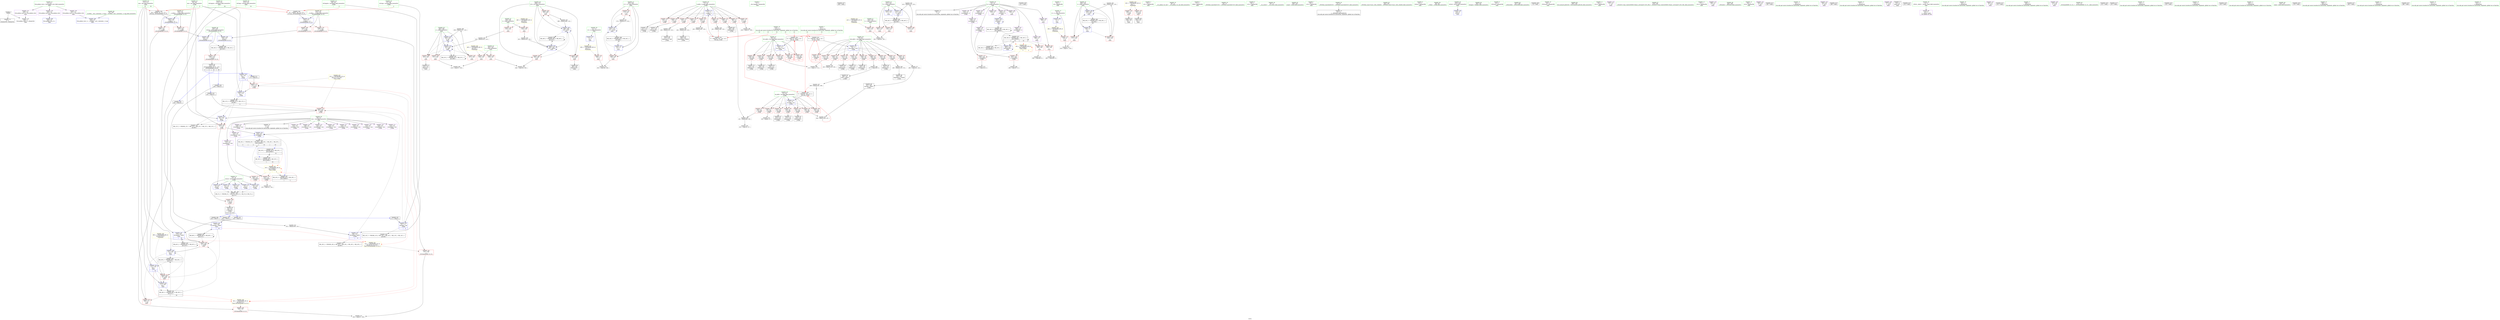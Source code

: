 digraph "SVFG" {
	label="SVFG";

	Node0x5588dc6f3060 [shape=record,color=grey,label="{NodeID: 0\nNullPtr}"];
	Node0x5588dc6f3060 -> Node0x5588dc71a3a0[style=solid];
	Node0x5588dc6f3060 -> Node0x5588dc71c8e0[style=solid];
	Node0x5588dc766bb0 [shape=record,color=black,label="{NodeID: 526\n404 = PHI(225, )\n}"];
	Node0x5588dc766bb0 -> Node0x5588dc71c410[style=solid];
	Node0x5588dc72ce60 [shape=record,color=grey,label="{NodeID: 360\n338 = Binary(337, 118, )\n}"];
	Node0x5588dc72ce60 -> Node0x5588dc725c20[style=solid];
	Node0x5588dc71bb20 [shape=record,color=red,label="{NodeID: 194\n331\<--265\n\<--j\nmain\n}"];
	Node0x5588dc71bb20 -> Node0x5588dc7180c0[style=solid];
	Node0x5588dc718c20 [shape=record,color=purple,label="{NodeID: 111\n125\<--20\narrayidx9\<--was\n_Z1fiiii\n}"];
	Node0x5588dc716e90 [shape=record,color=green,label="{NodeID: 28\n11\<--12\nc2\<--c2_field_insensitive\nGlob }"];
	Node0x5588dc716e90 -> Node0x5588dc71e840[style=solid];
	Node0x5588dc716e90 -> Node0x5588dc71c5e0[style=solid];
	Node0x5588dc71d2d0 [shape=record,color=blue,label="{NodeID: 222\n89\<--201\nref.tmp44\<--add51\n_Z1fiiii\n|{|<s2>6}}"];
	Node0x5588dc71d2d0 -> Node0x5588dc720a60[style=dashed];
	Node0x5588dc71d2d0 -> Node0x5588dc747fd0[style=dashed];
	Node0x5588dc71d2d0:s2 -> Node0x5588dc740010[style=dashed,color=red];
	Node0x5588dc71ed20 [shape=record,color=red,label="{NodeID: 139\n120\<--77\n\<--h.addr\n_Z1fiiii\n}"];
	Node0x5588dc71ed20 -> Node0x5588dc71a870[style=solid];
	Node0x5588dc7196c0 [shape=record,color=green,label="{NodeID: 56\n265\<--266\nj\<--j_field_insensitive\nmain\n}"];
	Node0x5588dc7196c0 -> Node0x5588dc71ba50[style=solid];
	Node0x5588dc7196c0 -> Node0x5588dc71bb20[style=solid];
	Node0x5588dc7196c0 -> Node0x5588dc71bbf0[style=solid];
	Node0x5588dc7196c0 -> Node0x5588dc725a80[style=solid];
	Node0x5588dc7196c0 -> Node0x5588dc725c20[style=solid];
	Node0x5588dc747ad0 [shape=record,color=black,label="{NodeID: 416\nMR_14V_2 = PHI(MR_14V_4, MR_14V_1, MR_14V_1, MR_14V_1, MR_14V_1, )\npts\{88 \}\n}"];
	Node0x5588dc7203e0 [shape=record,color=red,label="{NodeID: 167\n199\<--83\n\<--frst.addr\n_Z1fiiii\n|{<s0>5}}"];
	Node0x5588dc7203e0:s0 -> Node0x5588dc767aa0[style=solid,color=red];
	Node0x5588dc71afc0 [shape=record,color=black,label="{NodeID: 84\n157\<--156\nidxprom27\<--add\n_Z1fiiii\n}"];
	Node0x5588dc6f3aa0 [shape=record,color=green,label="{NodeID: 1\n7\<--1\n__dso_handle\<--dummyObj\nGlob }"];
	Node0x5588dc766cf0 [shape=record,color=black,label="{NodeID: 527\n409 = PHI()\n}"];
	Node0x5588dc72cfe0 [shape=record,color=grey,label="{NodeID: 361\n414 = Binary(413, 118, )\n}"];
	Node0x5588dc72cfe0 -> Node0x5588dc7265e0[style=solid];
	Node0x5588dc71bbf0 [shape=record,color=red,label="{NodeID: 195\n337\<--265\n\<--j\nmain\n}"];
	Node0x5588dc71bbf0 -> Node0x5588dc72ce60[style=solid];
	Node0x5588dc718cf0 [shape=record,color=purple,label="{NodeID: 112\n128\<--20\narrayidx11\<--was\n_Z1fiiii\n}"];
	Node0x5588dc716f60 [shape=record,color=green,label="{NodeID: 29\n13\<--19\nb\<--b_field_insensitive\nGlob }"];
	Node0x5588dc716f60 -> Node0x5588dc71a570[style=solid];
	Node0x5588dc716f60 -> Node0x5588dc718330[style=solid];
	Node0x5588dc716f60 -> Node0x5588dc718400[style=solid];
	Node0x5588dc716f60 -> Node0x5588dc7184d0[style=solid];
	Node0x5588dc716f60 -> Node0x5588dc7185a0[style=solid];
	Node0x5588dc716f60 -> Node0x5588dc718670[style=solid];
	Node0x5588dc716f60 -> Node0x5588dc718740[style=solid];
	Node0x5588dc716f60 -> Node0x5588dc718810[style=solid];
	Node0x5588dc716f60 -> Node0x5588dc7188e0[style=solid];
	Node0x5588dc716f60 -> Node0x5588dc7189b0[style=solid];
	Node0x5588dc716f60 -> Node0x5588dc718a80[style=solid];
	Node0x5588dc71d3a0 [shape=record,color=blue,label="{NodeID: 223\n85\<--204\nans\<--\n_Z1fiiii\n}"];
	Node0x5588dc71d3a0 -> Node0x5588dc720580[style=dashed];
	Node0x5588dc71d3a0 -> Node0x5588dc7475d0[style=dashed];
	Node0x5588dc71edf0 [shape=record,color=red,label="{NodeID: 140\n136\<--77\n\<--h.addr\n_Z1fiiii\n}"];
	Node0x5588dc71edf0 -> Node0x5588dc71abb0[style=solid];
	Node0x5588dc719790 [shape=record,color=green,label="{NodeID: 57\n267\<--268\ni17\<--i17_field_insensitive\nmain\n}"];
	Node0x5588dc719790 -> Node0x5588dc71bcc0[style=solid];
	Node0x5588dc719790 -> Node0x5588dc71bd90[style=solid];
	Node0x5588dc719790 -> Node0x5588dc725dc0[style=solid];
	Node0x5588dc719790 -> Node0x5588dc726100[style=solid];
	Node0x5588dc747fd0 [shape=record,color=black,label="{NodeID: 417\nMR_16V_2 = PHI(MR_16V_4, MR_16V_1, MR_16V_1, MR_16V_1, MR_16V_1, )\npts\{90 \}\n}"];
	Node0x5588dc7204b0 [shape=record,color=red,label="{NodeID: 168\n217\<--83\n\<--frst.addr\n_Z1fiiii\n}"];
	Node0x5588dc7204b0 -> Node0x5588dc71b640[style=solid];
	Node0x5588dc71b090 [shape=record,color=black,label="{NodeID: 85\n168\<--167\nconv\<--cmp32\n_Z1fiiii\n}"];
	Node0x5588dc71b090 -> Node0x5588dc72bae0[style=solid];
	Node0x5588dc6f35c0 [shape=record,color=green,label="{NodeID: 2\n9\<--1\n\<--dummyObj\nCan only get source location for instruction, argument, global var or function.|{<s0>23|<s1>23|<s2>25}}"];
	Node0x5588dc6f35c0:s0 -> Node0x5588dc7676a0[style=solid,color=red];
	Node0x5588dc6f35c0:s1 -> Node0x5588dc767aa0[style=solid,color=red];
	Node0x5588dc6f35c0:s2 -> Node0x5588dc7678a0[style=solid,color=red];
	Node0x5588dc766dc0 [shape=record,color=black,label="{NodeID: 528\n411 = PHI()\n}"];
	Node0x5588dc72d160 [shape=record,color=grey,label="{NodeID: 362\n184 = Binary(183, 118, )\n}"];
	Node0x5588dc72d160 -> Node0x5588dc71b230[style=solid];
	Node0x5588dc71bcc0 [shape=record,color=red,label="{NodeID: 196\n348\<--267\n\<--i17\nmain\n}"];
	Node0x5588dc71bcc0 -> Node0x5588dc72e960[style=solid];
	Node0x5588dc718dc0 [shape=record,color=purple,label="{NodeID: 113\n131\<--20\narrayidx13\<--was\n_Z1fiiii\n}"];
	Node0x5588dc718dc0 -> Node0x5588dc720650[style=solid];
	Node0x5588dc717030 [shape=record,color=green,label="{NodeID: 30\n20\<--22\nwas\<--was_field_insensitive\nGlob }"];
	Node0x5588dc717030 -> Node0x5588dc71a670[style=solid];
	Node0x5588dc717030 -> Node0x5588dc718b50[style=solid];
	Node0x5588dc717030 -> Node0x5588dc718c20[style=solid];
	Node0x5588dc717030 -> Node0x5588dc718cf0[style=solid];
	Node0x5588dc717030 -> Node0x5588dc718dc0[style=solid];
	Node0x5588dc717030 -> Node0x5588dc718e90[style=solid];
	Node0x5588dc717030 -> Node0x5588dc718f60[style=solid];
	Node0x5588dc717030 -> Node0x5588dc71d9e0[style=solid];
	Node0x5588dc717030 -> Node0x5588dc71dab0[style=solid];
	Node0x5588dc717030 -> Node0x5588dc71db80[style=solid];
	Node0x5588dc717030 -> Node0x5588dc71dc50[style=solid];
	Node0x5588dc717030 -> Node0x5588dc71dd20[style=solid];
	Node0x5588dc717030 -> Node0x5588dc71ddf0[style=solid];
	Node0x5588dc71d470 [shape=record,color=blue,label="{NodeID: 224\n219\<--207\narrayidx61\<--\n_Z1fiiii\n}"];
	Node0x5588dc71d470 -> Node0x5588dc7484d0[style=dashed];
	Node0x5588dc71eec0 [shape=record,color=red,label="{NodeID: 141\n155\<--77\n\<--h.addr\n_Z1fiiii\n}"];
	Node0x5588dc71eec0 -> Node0x5588dc72c3e0[style=solid];
	Node0x5588dc719860 [shape=record,color=green,label="{NodeID: 58\n269\<--270\nj23\<--j23_field_insensitive\nmain\n}"];
	Node0x5588dc719860 -> Node0x5588dc71be60[style=solid];
	Node0x5588dc719860 -> Node0x5588dc71bf30[style=solid];
	Node0x5588dc719860 -> Node0x5588dc71c000[style=solid];
	Node0x5588dc719860 -> Node0x5588dc725e90[style=solid];
	Node0x5588dc719860 -> Node0x5588dc726030[style=solid];
	Node0x5588dc7484d0 [shape=record,color=black,label="{NodeID: 418\nMR_20V_2 = PHI(MR_20V_7, MR_20V_1, MR_20V_1, MR_20V_1, MR_20V_1, )\npts\{220000 \}\n|{<s0>3|<s1>5|<s2>23|<s3>25}}"];
	Node0x5588dc7484d0:s0 -> Node0x5588dc744dd0[style=dashed,color=blue];
	Node0x5588dc7484d0:s1 -> Node0x5588dc71d470[style=dashed,color=blue];
	Node0x5588dc7484d0:s2 -> Node0x5588dc73b1d0[style=dashed,color=blue];
	Node0x5588dc7484d0:s3 -> Node0x5588dc743ed0[style=dashed,color=blue];
	Node0x5588dc720580 [shape=record,color=red,label="{NodeID: 169\n207\<--85\n\<--ans\n_Z1fiiii\n}"];
	Node0x5588dc720580 -> Node0x5588dc71d470[style=solid];
	Node0x5588dc720580 -> Node0x5588dc71d540[style=solid];
	Node0x5588dc71b160 [shape=record,color=black,label="{NodeID: 86\n181\<--180\nidxprom37\<--sub36\n_Z1fiiii\n}"];
	Node0x5588dc6f3650 [shape=record,color=green,label="{NodeID: 3\n23\<--1\n.str\<--dummyObj\nGlob }"];
	Node0x5588dc766e90 [shape=record,color=black,label="{NodeID: 529\n226 = PHI(85, 85, 271, 271, )\n0th arg _ZSt3minIiERKT_S2_S2_ }"];
	Node0x5588dc766e90 -> Node0x5588dc71d610[style=solid];
	Node0x5588dc72d2e0 [shape=record,color=grey,label="{NodeID: 363\n343 = Binary(342, 118, )\n}"];
	Node0x5588dc72d2e0 -> Node0x5588dc725cf0[style=solid];
	Node0x5588dc71bd90 [shape=record,color=red,label="{NodeID: 197\n373\<--267\n\<--i17\nmain\n}"];
	Node0x5588dc71bd90 -> Node0x5588dc72c260[style=solid];
	Node0x5588dc718e90 [shape=record,color=purple,label="{NodeID: 114\n138\<--20\narrayidx17\<--was\n_Z1fiiii\n}"];
	Node0x5588dc717100 [shape=record,color=green,label="{NodeID: 31\n41\<--45\nllvm.global_ctors\<--llvm.global_ctors_field_insensitive\nGlob }"];
	Node0x5588dc717100 -> Node0x5588dc71e470[style=solid];
	Node0x5588dc717100 -> Node0x5588dc71e570[style=solid];
	Node0x5588dc717100 -> Node0x5588dc71e670[style=solid];
	Node0x5588dc71d540 [shape=record,color=blue,label="{NodeID: 225\n75\<--207\nretval\<--\n_Z1fiiii\n}"];
	Node0x5588dc71d540 -> Node0x5588dc7470d0[style=dashed];
	Node0x5588dc71ef90 [shape=record,color=red,label="{NodeID: 142\n162\<--77\n\<--h.addr\n_Z1fiiii\n}"];
	Node0x5588dc71ef90 -> Node0x5588dc72bde0[style=solid];
	Node0x5588dc719930 [shape=record,color=green,label="{NodeID: 59\n271\<--272\nans\<--ans_field_insensitive\nmain\n|{|<s4>24|<s5>26}}"];
	Node0x5588dc719930 -> Node0x5588dc71c0d0[style=solid];
	Node0x5588dc719930 -> Node0x5588dc7261d0[style=solid];
	Node0x5588dc719930 -> Node0x5588dc726370[style=solid];
	Node0x5588dc719930 -> Node0x5588dc726510[style=solid];
	Node0x5588dc719930:s4 -> Node0x5588dc766e90[style=solid,color=red];
	Node0x5588dc719930:s5 -> Node0x5588dc766e90[style=solid,color=red];
	Node0x5588dc55e380 [shape=record,color=yellow,style=double,label="{NodeID: 419\n34V_1 = ENCHI(MR_34V_0)\npts\{1 \}\nFun[main]}"];
	Node0x5588dc55e380 -> Node0x5588dc71e910[style=dashed];
	Node0x5588dc55e380 -> Node0x5588dc71e9e0[style=dashed];
	Node0x5588dc720650 [shape=record,color=red,label="{NodeID: 170\n132\<--131\n\<--arrayidx13\n_Z1fiiii\n}"];
	Node0x5588dc720650 -> Node0x5588dc72eae0[style=solid];
	Node0x5588dc71b230 [shape=record,color=black,label="{NodeID: 87\n185\<--184\nidxprom40\<--add39\n_Z1fiiii\n}"];
	Node0x5588dc6f36e0 [shape=record,color=green,label="{NodeID: 4\n25\<--1\n.str.1\<--dummyObj\nGlob }"];
	Node0x5588dc7672a0 [shape=record,color=black,label="{NodeID: 530\n227 = PHI(87, 89, 273, 275, )\n1st arg _ZSt3minIiERKT_S2_S2_ }"];
	Node0x5588dc7672a0 -> Node0x5588dc71d6e0[style=solid];
	Node0x5588dc72d460 [shape=record,color=grey,label="{NodeID: 364\n167 = cmp(166, 9, )\n}"];
	Node0x5588dc72d460 -> Node0x5588dc71b090[style=solid];
	Node0x5588dc71be60 [shape=record,color=red,label="{NodeID: 198\n358\<--269\n\<--j23\nmain\n}"];
	Node0x5588dc71be60 -> Node0x5588dc72e660[style=solid];
	Node0x5588dc718f60 [shape=record,color=purple,label="{NodeID: 115\n141\<--20\narrayidx19\<--was\n_Z1fiiii\n}"];
	Node0x5588dc7171d0 [shape=record,color=green,label="{NodeID: 32\n46\<--47\n__cxx_global_var_init\<--__cxx_global_var_init_field_insensitive\n}"];
	Node0x5588dc71d610 [shape=record,color=blue,label="{NodeID: 226\n230\<--226\n__a.addr\<--__a\n_ZSt3minIiERKT_S2_S2_\n}"];
	Node0x5588dc71d610 -> Node0x5588dc720c00[style=dashed];
	Node0x5588dc71d610 -> Node0x5588dc720cd0[style=dashed];
	Node0x5588dc71f060 [shape=record,color=red,label="{NodeID: 143\n183\<--77\n\<--h.addr\n_Z1fiiii\n}"];
	Node0x5588dc71f060 -> Node0x5588dc72d160[style=solid];
	Node0x5588dc719a00 [shape=record,color=green,label="{NodeID: 60\n273\<--274\nref.tmp\<--ref.tmp_field_insensitive\nmain\n|{|<s1>24}}"];
	Node0x5588dc719a00 -> Node0x5588dc7262a0[style=solid];
	Node0x5588dc719a00:s1 -> Node0x5588dc7672a0[style=solid,color=red];
	Node0x5588dc749440 [shape=record,color=yellow,style=double,label="{NodeID: 420\n36V_1 = ENCHI(MR_36V_0)\npts\{10 \}\nFun[main]}"];
	Node0x5588dc749440 -> Node0x5588dc71e770[style=dashed];
	Node0x5588dc720720 [shape=record,color=red,label="{NodeID: 171\n148\<--147\n\<--arrayidx23\n_Z1fiiii\n}"];
	Node0x5588dc720720 -> Node0x5588dc71cf90[style=solid];
	Node0x5588dc71b300 [shape=record,color=black,label="{NodeID: 88\n197\<--196\nconv48\<--cmp47\n_Z1fiiii\n}"];
	Node0x5588dc71b300 -> Node0x5588dc72c9e0[style=solid];
	Node0x5588dc6f3770 [shape=record,color=green,label="{NodeID: 5\n27\<--1\nstdin\<--dummyObj\nGlob }"];
	Node0x5588dc7674a0 [shape=record,color=black,label="{NodeID: 531\n71 = PHI(163, 191, 118, 118, )\n0th arg _Z1fiiii }"];
	Node0x5588dc7674a0 -> Node0x5588dc71c9e0[style=solid];
	Node0x5588dc72d5e0 [shape=record,color=grey,label="{NodeID: 365\n329 = cmp(327, 328, )\n}"];
	Node0x5588dc71bf30 [shape=record,color=red,label="{NodeID: 199\n362\<--269\n\<--j23\nmain\n}"];
	Node0x5588dc71bf30 -> Node0x5588dc718190[style=solid];
	Node0x5588dc71d9e0 [shape=record,color=purple,label="{NodeID: 116\n144\<--20\narrayidx21\<--was\n_Z1fiiii\n}"];
	Node0x5588dc7172d0 [shape=record,color=green,label="{NodeID: 33\n50\<--51\n_ZNSt8ios_base4InitC1Ev\<--_ZNSt8ios_base4InitC1Ev_field_insensitive\n}"];
	Node0x5588dc71d6e0 [shape=record,color=blue,label="{NodeID: 227\n232\<--227\n__b.addr\<--__b\n_ZSt3minIiERKT_S2_S2_\n}"];
	Node0x5588dc71d6e0 -> Node0x5588dc720da0[style=dashed];
	Node0x5588dc71d6e0 -> Node0x5588dc720e70[style=dashed];
	Node0x5588dc71f130 [shape=record,color=red,label="{NodeID: 144\n190\<--77\n\<--h.addr\n_Z1fiiii\n}"];
	Node0x5588dc71f130 -> Node0x5588dc72cb60[style=solid];
	Node0x5588dc719ad0 [shape=record,color=green,label="{NodeID: 61\n275\<--276\nref.tmp44\<--ref.tmp44_field_insensitive\nmain\n|{|<s1>26}}"];
	Node0x5588dc719ad0 -> Node0x5588dc726440[style=solid];
	Node0x5588dc719ad0:s1 -> Node0x5588dc7672a0[style=solid,color=red];
	Node0x5588dc749520 [shape=record,color=yellow,style=double,label="{NodeID: 421\n38V_1 = ENCHI(MR_38V_0)\npts\{12 \}\nFun[main]}"];
	Node0x5588dc749520 -> Node0x5588dc71e840[style=dashed];
	Node0x5588dc7207f0 [shape=record,color=red,label="{NodeID: 172\n159\<--158\n\<--arrayidx28\n_Z1fiiii\n}"];
	Node0x5588dc7207f0 -> Node0x5588dc72e1e0[style=solid];
	Node0x5588dc71b3d0 [shape=record,color=black,label="{NodeID: 89\n209\<--208\nidxprom54\<--\n_Z1fiiii\n}"];
	Node0x5588dc709ef0 [shape=record,color=green,label="{NodeID: 6\n28\<--1\n.str.2\<--dummyObj\nGlob }"];
	Node0x5588dc7676a0 [shape=record,color=black,label="{NodeID: 532\n72 = PHI(164, 193, 9, 118, )\n1st arg _Z1fiiii }"];
	Node0x5588dc7676a0 -> Node0x5588dc71cab0[style=solid];
	Node0x5588dc72d760 [shape=record,color=grey,label="{NodeID: 366\n108 = cmp(107, 109, )\n}"];
	Node0x5588dc71c000 [shape=record,color=red,label="{NodeID: 200\n368\<--269\n\<--j23\nmain\n}"];
	Node0x5588dc71c000 -> Node0x5588dc72c6e0[style=solid];
	Node0x5588dc71dab0 [shape=record,color=purple,label="{NodeID: 117\n147\<--20\narrayidx23\<--was\n_Z1fiiii\n}"];
	Node0x5588dc71dab0 -> Node0x5588dc720720[style=solid];
	Node0x5588dc7173d0 [shape=record,color=green,label="{NodeID: 34\n56\<--57\n__cxa_atexit\<--__cxa_atexit_field_insensitive\n}"];
	Node0x5588dc71d7b0 [shape=record,color=blue,label="{NodeID: 228\n228\<--242\nretval\<--\n_ZSt3minIiERKT_S2_S2_\n}"];
	Node0x5588dc71d7b0 -> Node0x5588dc721c40[style=dashed];
	Node0x5588dc71f200 [shape=record,color=red,label="{NodeID: 145\n208\<--77\n\<--h.addr\n_Z1fiiii\n}"];
	Node0x5588dc71f200 -> Node0x5588dc71b3d0[style=solid];
	Node0x5588dc719ba0 [shape=record,color=green,label="{NodeID: 62\n280\<--281\nsrand\<--srand_field_insensitive\n}"];
	Node0x5588dc7208c0 [shape=record,color=red,label="{NodeID: 173\n176\<--173\n\<--call34\n_Z1fiiii\n}"];
	Node0x5588dc7208c0 -> Node0x5588dc71d200[style=solid];
	Node0x5588dc71b4a0 [shape=record,color=black,label="{NodeID: 90\n212\<--211\nidxprom56\<--\n_Z1fiiii\n}"];
	Node0x5588dc709f80 [shape=record,color=green,label="{NodeID: 7\n30\<--1\n.str.3\<--dummyObj\nGlob }"];
	Node0x5588dc7678a0 [shape=record,color=black,label="{NodeID: 533\n73 = PHI(169, 198, 118, 9, )\n2nd arg _Z1fiiii }"];
	Node0x5588dc7678a0 -> Node0x5588dc71cb80[style=solid];
	Node0x5588dc74b760 [shape=record,color=yellow,style=double,label="{NodeID: 450\n18V_1 = ENCHI(MR_18V_0)\npts\{190000 \}\nFun[_Z1fiiii]|{|<s2>3|<s3>5}}"];
	Node0x5588dc74b760 -> Node0x5588dc7207f0[style=dashed];
	Node0x5588dc74b760 -> Node0x5588dc720990[style=dashed];
	Node0x5588dc74b760:s2 -> Node0x5588dc74b760[style=dashed,color=red];
	Node0x5588dc74b760:s3 -> Node0x5588dc74b760[style=dashed,color=red];
	Node0x5588dc72d8e0 [shape=record,color=grey,label="{NodeID: 367\n102 = cmp(101, 97, )\n}"];
	Node0x5588dc71c0d0 [shape=record,color=red,label="{NodeID: 201\n408\<--271\n\<--ans\nmain\n}"];
	Node0x5588dc71db80 [shape=record,color=purple,label="{NodeID: 118\n210\<--20\narrayidx55\<--was\n_Z1fiiii\n}"];
	Node0x5588dc7174d0 [shape=record,color=green,label="{NodeID: 35\n55\<--61\n_ZNSt8ios_base4InitD1Ev\<--_ZNSt8ios_base4InitD1Ev_field_insensitive\n}"];
	Node0x5588dc7174d0 -> Node0x5588dc71a770[style=solid];
	Node0x5588dc7411d0 [shape=record,color=black,label="{NodeID: 395\nMR_44V_3 = PHI(MR_44V_4, MR_44V_2, )\npts\{258 \}\n}"];
	Node0x5588dc7411d0 -> Node0x5588dc7211b0[style=dashed];
	Node0x5588dc7411d0 -> Node0x5588dc721280[style=dashed];
	Node0x5588dc7411d0 -> Node0x5588dc721350[style=dashed];
	Node0x5588dc7411d0 -> Node0x5588dc7265e0[style=dashed];
	Node0x5588dc71d880 [shape=record,color=blue,label="{NodeID: 229\n228\<--245\nretval\<--\n_ZSt3minIiERKT_S2_S2_\n}"];
	Node0x5588dc71d880 -> Node0x5588dc721c40[style=dashed];
	Node0x5588dc71f2d0 [shape=record,color=red,label="{NodeID: 146\n111\<--79\n\<--who.addr\n_Z1fiiii\n}"];
	Node0x5588dc71f2d0 -> Node0x5588dc72da60[style=solid];
	Node0x5588dc719ca0 [shape=record,color=green,label="{NodeID: 63\n284\<--285\n_ZNSt8ios_base15sync_with_stdioEb\<--_ZNSt8ios_base15sync_with_stdioEb_field_insensitive\n}"];
	Node0x5588dc7496e0 [shape=record,color=yellow,style=double,label="{NodeID: 423\n42V_1 = ENCHI(MR_42V_0)\npts\{256 \}\nFun[main]}"];
	Node0x5588dc7496e0 -> Node0x5588dc7210e0[style=dashed];
	Node0x5588dc720990 [shape=record,color=red,label="{NodeID: 174\n187\<--186\n\<--arrayidx41\n_Z1fiiii\n}"];
	Node0x5588dc720990 -> Node0x5588dc72ec60[style=solid];
	Node0x5588dc71b570 [shape=record,color=black,label="{NodeID: 91\n215\<--214\nidxprom58\<--\n_Z1fiiii\n}"];
	Node0x5588dc70a010 [shape=record,color=green,label="{NodeID: 8\n32\<--1\nstdout\<--dummyObj\nGlob }"];
	Node0x5588dc767aa0 [shape=record,color=black,label="{NodeID: 534\n74 = PHI(170, 199, 9, 118, )\n3rd arg _Z1fiiii }"];
	Node0x5588dc767aa0 -> Node0x5588dc71cc50[style=solid];
	Node0x5588dc74b840 [shape=record,color=yellow,style=double,label="{NodeID: 451\n20V_1 = ENCHI(MR_20V_0)\npts\{220000 \}\nFun[_Z1fiiii]|{|<s4>3}}"];
	Node0x5588dc74b840 -> Node0x5588dc720650[style=dashed];
	Node0x5588dc74b840 -> Node0x5588dc720720[style=dashed];
	Node0x5588dc74b840 -> Node0x5588dc744dd0[style=dashed];
	Node0x5588dc74b840 -> Node0x5588dc7484d0[style=dashed];
	Node0x5588dc74b840:s4 -> Node0x5588dc74b840[style=dashed,color=red];
	Node0x5588dc72da60 [shape=record,color=grey,label="{NodeID: 368\n113 = cmp(111, 112, )\n}"];
	Node0x5588dc71c1a0 [shape=record,color=red,label="{NodeID: 202\n389\<--388\n\<--\nmain\n}"];
	Node0x5588dc71c1a0 -> Node0x5588dc72e060[style=solid];
	Node0x5588dc71dc50 [shape=record,color=purple,label="{NodeID: 119\n213\<--20\narrayidx57\<--was\n_Z1fiiii\n}"];
	Node0x5588dc7175d0 [shape=record,color=green,label="{NodeID: 36\n68\<--69\n_Z1fiiii\<--_Z1fiiii_field_insensitive\n}"];
	Node0x5588dc7416d0 [shape=record,color=black,label="{NodeID: 396\nMR_50V_2 = PHI(MR_50V_4, MR_50V_1, )\npts\{264 \}\n}"];
	Node0x5588dc7416d0 -> Node0x5588dc7259b0[style=dashed];
	Node0x5588dc725850 [shape=record,color=blue,label="{NodeID: 230\n253\<--9\nretval\<--\nmain\n}"];
	Node0x5588dc71f3a0 [shape=record,color=red,label="{NodeID: 147\n123\<--79\n\<--who.addr\n_Z1fiiii\n}"];
	Node0x5588dc71f3a0 -> Node0x5588dc71a940[style=solid];
	Node0x5588dc719da0 [shape=record,color=green,label="{NodeID: 64\n290\<--291\nfreopen\<--freopen_field_insensitive\n}"];
	Node0x5588dc3568b0 [shape=record,color=black,label="{NodeID: 507\n171 = PHI(70, )\n}"];
	Node0x5588dc3568b0 -> Node0x5588dc71d130[style=solid];
	Node0x5588dc720a60 [shape=record,color=red,label="{NodeID: 175\n204\<--203\n\<--call52\n_Z1fiiii\n}"];
	Node0x5588dc720a60 -> Node0x5588dc71d3a0[style=solid];
	Node0x5588dc71b640 [shape=record,color=black,label="{NodeID: 92\n218\<--217\nidxprom60\<--\n_Z1fiiii\n}"];
	Node0x5588dc70a0a0 [shape=record,color=green,label="{NodeID: 9\n33\<--1\n_ZSt3cin\<--dummyObj\nGlob }"];
	Node0x5588dc74b920 [shape=record,color=yellow,style=double,label="{NodeID: 452\n22V_1 = ENCHI(MR_22V_0)\npts\{272 274 276 \}\nFun[_Z1fiiii]}"];
	Node0x5588dc74b920 -> Node0x5588dc7208c0[style=dashed];
	Node0x5588dc74b920 -> Node0x5588dc720a60[style=dashed];
	Node0x5588dc72dbe0 [shape=record,color=grey,label="{NodeID: 369\n400 = cmp(399, 9, )\n}"];
	Node0x5588dc71c270 [shape=record,color=red,label="{NodeID: 203\n395\<--394\n\<--call41\nmain\n}"];
	Node0x5588dc71c270 -> Node0x5588dc726370[style=solid];
	Node0x5588dc71dd20 [shape=record,color=purple,label="{NodeID: 120\n216\<--20\narrayidx59\<--was\n_Z1fiiii\n}"];
	Node0x5588dc7176d0 [shape=record,color=green,label="{NodeID: 37\n75\<--76\nretval\<--retval_field_insensitive\n_Z1fiiii\n}"];
	Node0x5588dc7176d0 -> Node0x5588dc71eab0[style=solid];
	Node0x5588dc7176d0 -> Node0x5588dc71cd20[style=solid];
	Node0x5588dc7176d0 -> Node0x5588dc71cdf0[style=solid];
	Node0x5588dc7176d0 -> Node0x5588dc71cec0[style=solid];
	Node0x5588dc7176d0 -> Node0x5588dc71cf90[style=solid];
	Node0x5588dc7176d0 -> Node0x5588dc71d540[style=solid];
	Node0x5588dc741bd0 [shape=record,color=black,label="{NodeID: 397\nMR_52V_2 = PHI(MR_52V_3, MR_52V_1, )\npts\{266 \}\n}"];
	Node0x5588dc741bd0 -> Node0x5588dc725a80[style=dashed];
	Node0x5588dc741bd0 -> Node0x5588dc741bd0[style=dashed];
	Node0x5588dc7258e0 [shape=record,color=blue,label="{NodeID: 231\n257\<--118\nT\<--\nmain\n}"];
	Node0x5588dc7258e0 -> Node0x5588dc7411d0[style=dashed];
	Node0x5588dc71f470 [shape=record,color=red,label="{NodeID: 148\n139\<--79\n\<--who.addr\n_Z1fiiii\n}"];
	Node0x5588dc71f470 -> Node0x5588dc71ac80[style=solid];
	Node0x5588dc719ea0 [shape=record,color=green,label="{NodeID: 65\n297\<--298\n_ZNSirsERi\<--_ZNSirsERi_field_insensitive\n}"];
	Node0x5588dc765870 [shape=record,color=black,label="{NodeID: 508\n53 = PHI()\n}"];
	Node0x5588dc7498a0 [shape=record,color=yellow,style=double,label="{NodeID: 425\n46V_1 = ENCHI(MR_46V_0)\npts\{260 \}\nFun[main]}"];
	Node0x5588dc7498a0 -> Node0x5588dc721420[style=dashed];
	Node0x5588dc7498a0 -> Node0x5588dc7214f0[style=dashed];
	Node0x5588dc720b30 [shape=record,color=red,label="{NodeID: 176\n248\<--228\n\<--retval\n_ZSt3minIiERKT_S2_S2_\n}"];
	Node0x5588dc720b30 -> Node0x5588dc71b7e0[style=solid];
	Node0x5588dc71b710 [shape=record,color=black,label="{NodeID: 93\n70\<--223\n_Z1fiiii_ret\<--\n_Z1fiiii\n|{<s0>3|<s1>5|<s2>23|<s3>25}}"];
	Node0x5588dc71b710:s0 -> Node0x5588dc3568b0[style=solid,color=blue];
	Node0x5588dc71b710:s1 -> Node0x5588dc765940[style=solid,color=blue];
	Node0x5588dc71b710:s2 -> Node0x5588dc766730[style=solid,color=blue];
	Node0x5588dc71b710:s3 -> Node0x5588dc766a70[style=solid,color=blue];
	Node0x5588dc70a130 [shape=record,color=green,label="{NodeID: 10\n34\<--1\n_ZSt4cout\<--dummyObj\nGlob }"];
	Node0x5588dc72dd60 [shape=record,color=grey,label="{NodeID: 370\n319 = cmp(317, 318, )\n}"];
	Node0x5588dc71c340 [shape=record,color=red,label="{NodeID: 204\n399\<--398\n\<--\nmain\n}"];
	Node0x5588dc71c340 -> Node0x5588dc72dbe0[style=solid];
	Node0x5588dc71ddf0 [shape=record,color=purple,label="{NodeID: 121\n219\<--20\narrayidx61\<--was\n_Z1fiiii\n}"];
	Node0x5588dc71ddf0 -> Node0x5588dc71d470[style=solid];
	Node0x5588dc7177a0 [shape=record,color=green,label="{NodeID: 38\n77\<--78\nh.addr\<--h.addr_field_insensitive\n_Z1fiiii\n}"];
	Node0x5588dc7177a0 -> Node0x5588dc71eb80[style=solid];
	Node0x5588dc7177a0 -> Node0x5588dc71ec50[style=solid];
	Node0x5588dc7177a0 -> Node0x5588dc71ed20[style=solid];
	Node0x5588dc7177a0 -> Node0x5588dc71edf0[style=solid];
	Node0x5588dc7177a0 -> Node0x5588dc71eec0[style=solid];
	Node0x5588dc7177a0 -> Node0x5588dc71ef90[style=solid];
	Node0x5588dc7177a0 -> Node0x5588dc71f060[style=solid];
	Node0x5588dc7177a0 -> Node0x5588dc71f130[style=solid];
	Node0x5588dc7177a0 -> Node0x5588dc71f200[style=solid];
	Node0x5588dc7177a0 -> Node0x5588dc71c9e0[style=solid];
	Node0x5588dc7420d0 [shape=record,color=black,label="{NodeID: 398\nMR_54V_2 = PHI(MR_54V_4, MR_54V_1, )\npts\{268 \}\n}"];
	Node0x5588dc7420d0 -> Node0x5588dc725dc0[style=dashed];
	Node0x5588dc7259b0 [shape=record,color=blue,label="{NodeID: 232\n263\<--9\ni\<--\nmain\n}"];
	Node0x5588dc7259b0 -> Node0x5588dc721760[style=dashed];
	Node0x5588dc7259b0 -> Node0x5588dc71b980[style=dashed];
	Node0x5588dc7259b0 -> Node0x5588dc725cf0[style=dashed];
	Node0x5588dc7259b0 -> Node0x5588dc7416d0[style=dashed];
	Node0x5588dc71f540 [shape=record,color=red,label="{NodeID: 149\n152\<--79\n\<--who.addr\n_Z1fiiii\n}"];
	Node0x5588dc71f540 -> Node0x5588dc71aef0[style=solid];
	Node0x5588dc719fa0 [shape=record,color=green,label="{NodeID: 66\n308\<--309\nllvm.memset.p0i8.i64\<--llvm.memset.p0i8.i64_field_insensitive\n}"];
	Node0x5588dc765940 [shape=record,color=black,label="{NodeID: 509\n200 = PHI(70, )\n}"];
	Node0x5588dc765940 -> Node0x5588dc72c0e0[style=solid];
	Node0x5588dc749980 [shape=record,color=yellow,style=double,label="{NodeID: 426\n48V_1 = ENCHI(MR_48V_0)\npts\{262 \}\nFun[main]}"];
	Node0x5588dc749980 -> Node0x5588dc7215c0[style=dashed];
	Node0x5588dc749980 -> Node0x5588dc721690[style=dashed];
	Node0x5588dc720c00 [shape=record,color=red,label="{NodeID: 177\n238\<--230\n\<--__a.addr\n_ZSt3minIiERKT_S2_S2_\n}"];
	Node0x5588dc720c00 -> Node0x5588dc721010[style=solid];
	Node0x5588dc71b7e0 [shape=record,color=black,label="{NodeID: 94\n225\<--248\n_ZSt3minIiERKT_S2_S2__ret\<--\n_ZSt3minIiERKT_S2_S2_\n|{<s0>4|<s1>6|<s2>24|<s3>26}}"];
	Node0x5588dc71b7e0:s0 -> Node0x5588dc765bb0[style=solid,color=blue];
	Node0x5588dc71b7e0:s1 -> Node0x5588dc765a70[style=solid,color=blue];
	Node0x5588dc71b7e0:s2 -> Node0x5588dc766930[style=solid,color=blue];
	Node0x5588dc71b7e0:s3 -> Node0x5588dc766bb0[style=solid,color=blue];
	Node0x5588dc70a1c0 [shape=record,color=green,label="{NodeID: 11\n35\<--1\n.str.4\<--dummyObj\nGlob }"];
	Node0x5588dc72dee0 [shape=record,color=grey,label="{NodeID: 371\n240 = cmp(237, 239, )\n}"];
	Node0x5588dc71c410 [shape=record,color=red,label="{NodeID: 205\n405\<--404\n\<--call46\nmain\n}"];
	Node0x5588dc71c410 -> Node0x5588dc726510[style=solid];
	Node0x5588dc71dec0 [shape=record,color=purple,label="{NodeID: 122\n287\<--23\n\<--.str\nmain\n}"];
	Node0x5588dc717870 [shape=record,color=green,label="{NodeID: 39\n79\<--80\nwho.addr\<--who.addr_field_insensitive\n_Z1fiiii\n}"];
	Node0x5588dc717870 -> Node0x5588dc71f2d0[style=solid];
	Node0x5588dc717870 -> Node0x5588dc71f3a0[style=solid];
	Node0x5588dc717870 -> Node0x5588dc71f470[style=solid];
	Node0x5588dc717870 -> Node0x5588dc71f540[style=solid];
	Node0x5588dc717870 -> Node0x5588dc71f610[style=solid];
	Node0x5588dc717870 -> Node0x5588dc71f6e0[style=solid];
	Node0x5588dc717870 -> Node0x5588dc71f7b0[style=solid];
	Node0x5588dc717870 -> Node0x5588dc71f880[style=solid];
	Node0x5588dc717870 -> Node0x5588dc71f950[style=solid];
	Node0x5588dc717870 -> Node0x5588dc71fa20[style=solid];
	Node0x5588dc717870 -> Node0x5588dc71cab0[style=solid];
	Node0x5588dc7425d0 [shape=record,color=black,label="{NodeID: 399\nMR_56V_2 = PHI(MR_56V_3, MR_56V_1, )\npts\{270 \}\n}"];
	Node0x5588dc7425d0 -> Node0x5588dc725e90[style=dashed];
	Node0x5588dc7425d0 -> Node0x5588dc7425d0[style=dashed];
	Node0x5588dc725a80 [shape=record,color=blue,label="{NodeID: 233\n265\<--324\nj\<--add\nmain\n}"];
	Node0x5588dc725a80 -> Node0x5588dc71ba50[style=dashed];
	Node0x5588dc725a80 -> Node0x5588dc71bb20[style=dashed];
	Node0x5588dc725a80 -> Node0x5588dc71bbf0[style=dashed];
	Node0x5588dc725a80 -> Node0x5588dc725a80[style=dashed];
	Node0x5588dc725a80 -> Node0x5588dc725c20[style=dashed];
	Node0x5588dc725a80 -> Node0x5588dc741bd0[style=dashed];
	Node0x5588dc71f610 [shape=record,color=red,label="{NodeID: 150\n164\<--79\n\<--who.addr\n_Z1fiiii\n|{<s0>3}}"];
	Node0x5588dc71f610:s0 -> Node0x5588dc7676a0[style=solid,color=red];
	Node0x5588dc71a0a0 [shape=record,color=green,label="{NodeID: 67\n379\<--380\n_ZStlsISt11char_traitsIcEERSt13basic_ostreamIcT_ES5_PKc\<--_ZStlsISt11char_traitsIcEERSt13basic_ostreamIcT_ES5_PKc_field_insensitive\n}"];
	Node0x5588dc765a70 [shape=record,color=black,label="{NodeID: 510\n203 = PHI(225, )\n}"];
	Node0x5588dc765a70 -> Node0x5588dc720a60[style=solid];
	Node0x5588dc720cd0 [shape=record,color=red,label="{NodeID: 178\n245\<--230\n\<--__a.addr\n_ZSt3minIiERKT_S2_S2_\n}"];
	Node0x5588dc720cd0 -> Node0x5588dc71d880[style=solid];
	Node0x5588dc71b8b0 [shape=record,color=black,label="{NodeID: 95\n289\<--286\ncall1\<--\nmain\n}"];
	Node0x5588dc709380 [shape=record,color=green,label="{NodeID: 12\n37\<--1\n.str.5\<--dummyObj\nGlob }"];
	Node0x5588dc72e060 [shape=record,color=grey,label="{NodeID: 372\n390 = cmp(389, 9, )\n}"];
	Node0x5588dc71c4e0 [shape=record,color=blue,label="{NodeID: 206\n8\<--9\nc1\<--\nGlob }"];
	Node0x5588dc71c4e0 -> Node0x5588dc749440[style=dashed];
	Node0x5588dc71df90 [shape=record,color=purple,label="{NodeID: 123\n288\<--25\n\<--.str.1\nmain\n}"];
	Node0x5588dc717940 [shape=record,color=green,label="{NodeID: 40\n81\<--82\ntm.addr\<--tm.addr_field_insensitive\n_Z1fiiii\n}"];
	Node0x5588dc717940 -> Node0x5588dc71faf0[style=solid];
	Node0x5588dc717940 -> Node0x5588dc71fbc0[style=solid];
	Node0x5588dc717940 -> Node0x5588dc71fc90[style=solid];
	Node0x5588dc717940 -> Node0x5588dc71fd60[style=solid];
	Node0x5588dc717940 -> Node0x5588dc71fe30[style=solid];
	Node0x5588dc717940 -> Node0x5588dc71ff00[style=solid];
	Node0x5588dc717940 -> Node0x5588dc71ffd0[style=solid];
	Node0x5588dc717940 -> Node0x5588dc71cb80[style=solid];
	Node0x5588dc742ad0 [shape=record,color=black,label="{NodeID: 400\nMR_58V_2 = PHI(MR_58V_7, MR_58V_1, )\npts\{272 \}\n}"];
	Node0x5588dc742ad0 -> Node0x5588dc7261d0[style=dashed];
	Node0x5588dc725b50 [shape=record,color=blue,label="{NodeID: 234\n334\<--118\narrayidx\<--\nmain\n}"];
	Node0x5588dc725b50 -> Node0x5588dc725b50[style=dashed];
	Node0x5588dc725b50 -> Node0x5588dc722b40[style=dashed];
	Node0x5588dc71f6e0 [shape=record,color=red,label="{NodeID: 151\n166\<--79\n\<--who.addr\n_Z1fiiii\n}"];
	Node0x5588dc71f6e0 -> Node0x5588dc72d460[style=solid];
	Node0x5588dc71a1a0 [shape=record,color=green,label="{NodeID: 68\n383\<--384\n_ZNSolsEi\<--_ZNSolsEi_field_insensitive\n}"];
	Node0x5588dc765bb0 [shape=record,color=black,label="{NodeID: 511\n173 = PHI(225, )\n}"];
	Node0x5588dc765bb0 -> Node0x5588dc7208c0[style=solid];
	Node0x5588dc720da0 [shape=record,color=red,label="{NodeID: 179\n236\<--232\n\<--__b.addr\n_ZSt3minIiERKT_S2_S2_\n}"];
	Node0x5588dc720da0 -> Node0x5588dc720f40[style=solid];
	Node0x5588dc717ff0 [shape=record,color=black,label="{NodeID: 96\n295\<--292\ncall2\<--\nmain\n}"];
	Node0x5588dc709450 [shape=record,color=green,label="{NodeID: 13\n39\<--1\n.str.6\<--dummyObj\nGlob }"];
	Node0x5588dc72e1e0 [shape=record,color=grey,label="{NodeID: 373\n160 = cmp(159, 9, )\n}"];
	Node0x5588dc71c5e0 [shape=record,color=blue,label="{NodeID: 207\n11\<--9\nc2\<--\nGlob }"];
	Node0x5588dc71c5e0 -> Node0x5588dc749520[style=dashed];
	Node0x5588dc71e060 [shape=record,color=purple,label="{NodeID: 124\n293\<--28\n\<--.str.2\nmain\n}"];
	Node0x5588dc717a10 [shape=record,color=green,label="{NodeID: 41\n83\<--84\nfrst.addr\<--frst.addr_field_insensitive\n_Z1fiiii\n}"];
	Node0x5588dc717a10 -> Node0x5588dc7200a0[style=solid];
	Node0x5588dc717a10 -> Node0x5588dc720170[style=solid];
	Node0x5588dc717a10 -> Node0x5588dc720240[style=solid];
	Node0x5588dc717a10 -> Node0x5588dc720310[style=solid];
	Node0x5588dc717a10 -> Node0x5588dc7203e0[style=solid];
	Node0x5588dc717a10 -> Node0x5588dc7204b0[style=solid];
	Node0x5588dc717a10 -> Node0x5588dc71cc50[style=solid];
	Node0x5588dc742fd0 [shape=record,color=black,label="{NodeID: 401\nMR_60V_2 = PHI(MR_60V_4, MR_60V_1, )\npts\{274 \}\n}"];
	Node0x5588dc742fd0 -> Node0x5588dc71c410[style=dashed];
	Node0x5588dc742fd0 -> Node0x5588dc7262a0[style=dashed];
	Node0x5588dc742fd0 -> Node0x5588dc742fd0[style=dashed];
	Node0x5588dc725c20 [shape=record,color=blue,label="{NodeID: 235\n265\<--338\nj\<--inc\nmain\n}"];
	Node0x5588dc725c20 -> Node0x5588dc71ba50[style=dashed];
	Node0x5588dc725c20 -> Node0x5588dc71bb20[style=dashed];
	Node0x5588dc725c20 -> Node0x5588dc71bbf0[style=dashed];
	Node0x5588dc725c20 -> Node0x5588dc725a80[style=dashed];
	Node0x5588dc725c20 -> Node0x5588dc725c20[style=dashed];
	Node0x5588dc725c20 -> Node0x5588dc741bd0[style=dashed];
	Node0x5588dc71f7b0 [shape=record,color=red,label="{NodeID: 152\n179\<--79\n\<--who.addr\n_Z1fiiii\n}"];
	Node0x5588dc71f7b0 -> Node0x5588dc72bc60[style=solid];
	Node0x5588dc71a2a0 [shape=record,color=green,label="{NodeID: 69\n43\<--440\n_GLOBAL__sub_I_Antoniuk_1_0.cpp\<--_GLOBAL__sub_I_Antoniuk_1_0.cpp_field_insensitive\n}"];
	Node0x5588dc71a2a0 -> Node0x5588dc71c7e0[style=solid];
	Node0x5588dc765cf0 [shape=record,color=black,label="{NodeID: 512\n282 = PHI()\n}"];
	Node0x5588dc720e70 [shape=record,color=red,label="{NodeID: 180\n242\<--232\n\<--__b.addr\n_ZSt3minIiERKT_S2_S2_\n}"];
	Node0x5588dc720e70 -> Node0x5588dc71d7b0[style=solid];
	Node0x5588dc7180c0 [shape=record,color=black,label="{NodeID: 97\n332\<--331\nidxprom\<--\nmain\n}"];
	Node0x5588dc709520 [shape=record,color=green,label="{NodeID: 14\n42\<--1\n\<--dummyObj\nCan only get source location for instruction, argument, global var or function.}"];
	Node0x5588dc72e360 [shape=record,color=grey,label="{NodeID: 374\n303 = cmp(301, 302, )\n}"];
	Node0x5588dc71c6e0 [shape=record,color=blue,label="{NodeID: 208\n444\<--42\nllvm.global_ctors_0\<--\nGlob }"];
	Node0x5588dc71e130 [shape=record,color=purple,label="{NodeID: 125\n294\<--30\n\<--.str.3\nmain\n}"];
	Node0x5588dc717ae0 [shape=record,color=green,label="{NodeID: 42\n85\<--86\nans\<--ans_field_insensitive\n_Z1fiiii\n|{|<s4>4|<s5>6}}"];
	Node0x5588dc717ae0 -> Node0x5588dc720580[style=solid];
	Node0x5588dc717ae0 -> Node0x5588dc71d060[style=solid];
	Node0x5588dc717ae0 -> Node0x5588dc71d200[style=solid];
	Node0x5588dc717ae0 -> Node0x5588dc71d3a0[style=solid];
	Node0x5588dc717ae0:s4 -> Node0x5588dc766e90[style=solid,color=red];
	Node0x5588dc717ae0:s5 -> Node0x5588dc766e90[style=solid,color=red];
	Node0x5588dc7434d0 [shape=record,color=black,label="{NodeID: 402\nMR_62V_2 = PHI(MR_62V_4, MR_62V_1, )\npts\{276 \}\n}"];
	Node0x5588dc7434d0 -> Node0x5588dc71c270[style=dashed];
	Node0x5588dc7434d0 -> Node0x5588dc726440[style=dashed];
	Node0x5588dc7434d0 -> Node0x5588dc7434d0[style=dashed];
	Node0x5588dc725cf0 [shape=record,color=blue,label="{NodeID: 236\n263\<--343\ni\<--inc15\nmain\n}"];
	Node0x5588dc725cf0 -> Node0x5588dc721760[style=dashed];
	Node0x5588dc725cf0 -> Node0x5588dc71b980[style=dashed];
	Node0x5588dc725cf0 -> Node0x5588dc725cf0[style=dashed];
	Node0x5588dc725cf0 -> Node0x5588dc7416d0[style=dashed];
	Node0x5588dc71f880 [shape=record,color=red,label="{NodeID: 153\n192\<--79\n\<--who.addr\n_Z1fiiii\n}"];
	Node0x5588dc71f880 -> Node0x5588dc72cce0[style=solid];
	Node0x5588dc71a3a0 [shape=record,color=black,label="{NodeID: 70\n2\<--3\ndummyVal\<--dummyVal\n}"];
	Node0x5588dc765dc0 [shape=record,color=black,label="{NodeID: 513\n296 = PHI()\n}"];
	Node0x5588dc72bae0 [shape=record,color=grey,label="{NodeID: 347\n169 = Binary(165, 168, )\n|{<s0>3}}"];
	Node0x5588dc72bae0:s0 -> Node0x5588dc7678a0[style=solid,color=red];
	Node0x5588dc720f40 [shape=record,color=red,label="{NodeID: 181\n237\<--236\n\<--\n_ZSt3minIiERKT_S2_S2_\n}"];
	Node0x5588dc720f40 -> Node0x5588dc72dee0[style=solid];
	Node0x5588dc718190 [shape=record,color=black,label="{NodeID: 98\n363\<--362\nidxprom28\<--\nmain\n}"];
	Node0x5588dc7095f0 [shape=record,color=green,label="{NodeID: 15\n97\<--1\n\<--dummyObj\nCan only get source location for instruction, argument, global var or function.}"];
	Node0x5588dc72e4e0 [shape=record,color=grey,label="{NodeID: 375\n96 = cmp(95, 97, )\n}"];
	Node0x5588dc71c7e0 [shape=record,color=blue,label="{NodeID: 209\n445\<--43\nllvm.global_ctors_1\<--_GLOBAL__sub_I_Antoniuk_1_0.cpp\nGlob }"];
	Node0x5588dc71e200 [shape=record,color=purple,label="{NodeID: 126\n377\<--35\n\<--.str.4\nmain\n}"];
	Node0x5588dc717bb0 [shape=record,color=green,label="{NodeID: 43\n87\<--88\nref.tmp\<--ref.tmp_field_insensitive\n_Z1fiiii\n|{|<s1>4}}"];
	Node0x5588dc717bb0 -> Node0x5588dc71d130[style=solid];
	Node0x5588dc717bb0:s1 -> Node0x5588dc7672a0[style=solid,color=red];
	Node0x5588dc7439d0 [shape=record,color=black,label="{NodeID: 403\nMR_18V_2 = PHI(MR_18V_6, MR_18V_1, )\npts\{190000 \}\n}"];
	Node0x5588dc7439d0 -> Node0x5588dc722b40[style=dashed];
	Node0x5588dc725dc0 [shape=record,color=blue,label="{NodeID: 237\n267\<--9\ni17\<--\nmain\n}"];
	Node0x5588dc725dc0 -> Node0x5588dc71bcc0[style=dashed];
	Node0x5588dc725dc0 -> Node0x5588dc71bd90[style=dashed];
	Node0x5588dc725dc0 -> Node0x5588dc726100[style=dashed];
	Node0x5588dc725dc0 -> Node0x5588dc7420d0[style=dashed];
	Node0x5588dc71f950 [shape=record,color=red,label="{NodeID: 154\n195\<--79\n\<--who.addr\n_Z1fiiii\n}"];
	Node0x5588dc71f950 -> Node0x5588dc72e7e0[style=solid];
	Node0x5588dc71a4a0 [shape=record,color=black,label="{NodeID: 71\n252\<--9\nmain_ret\<--\nmain\n}"];
	Node0x5588dc765e90 [shape=record,color=black,label="{NodeID: 514\n313 = PHI()\n}"];
	Node0x5588dc72bc60 [shape=record,color=grey,label="{NodeID: 348\n180 = Binary(118, 179, )\n}"];
	Node0x5588dc72bc60 -> Node0x5588dc71b160[style=solid];
	Node0x5588dc721010 [shape=record,color=red,label="{NodeID: 182\n239\<--238\n\<--\n_ZSt3minIiERKT_S2_S2_\n}"];
	Node0x5588dc721010 -> Node0x5588dc72dee0[style=solid];
	Node0x5588dc718260 [shape=record,color=purple,label="{NodeID: 99\n52\<--4\n\<--_ZStL8__ioinit\n__cxx_global_var_init\n}"];
	Node0x5588dc7096c0 [shape=record,color=green,label="{NodeID: 16\n105\<--1\n\<--dummyObj\nCan only get source location for instruction, argument, global var or function.}"];
	Node0x5588dc72e660 [shape=record,color=grey,label="{NodeID: 376\n360 = cmp(358, 359, )\n}"];
	Node0x5588dc71c8e0 [shape=record,color=blue, style = dotted,label="{NodeID: 210\n446\<--3\nllvm.global_ctors_2\<--dummyVal\nGlob }"];
	Node0x5588dc71e2d0 [shape=record,color=purple,label="{NodeID: 127\n385\<--37\n\<--.str.5\nmain\n}"];
	Node0x5588dc717c80 [shape=record,color=green,label="{NodeID: 44\n89\<--90\nref.tmp44\<--ref.tmp44_field_insensitive\n_Z1fiiii\n|{|<s1>6}}"];
	Node0x5588dc717c80 -> Node0x5588dc71d2d0[style=solid];
	Node0x5588dc717c80:s1 -> Node0x5588dc7672a0[style=solid,color=red];
	Node0x5588dc743ed0 [shape=record,color=black,label="{NodeID: 404\nMR_20V_2 = PHI(MR_20V_6, MR_20V_1, )\npts\{220000 \}\n|{|<s1>23}}"];
	Node0x5588dc743ed0 -> Node0x5588dc73b1d0[style=dashed];
	Node0x5588dc743ed0:s1 -> Node0x5588dc74b840[style=dashed,color=red];
	Node0x5588dc725e90 [shape=record,color=blue,label="{NodeID: 238\n269\<--355\nj23\<--add24\nmain\n}"];
	Node0x5588dc725e90 -> Node0x5588dc71be60[style=dashed];
	Node0x5588dc725e90 -> Node0x5588dc71bf30[style=dashed];
	Node0x5588dc725e90 -> Node0x5588dc71c000[style=dashed];
	Node0x5588dc725e90 -> Node0x5588dc725e90[style=dashed];
	Node0x5588dc725e90 -> Node0x5588dc726030[style=dashed];
	Node0x5588dc725e90 -> Node0x5588dc7425d0[style=dashed];
	Node0x5588dc71fa20 [shape=record,color=red,label="{NodeID: 155\n211\<--79\n\<--who.addr\n_Z1fiiii\n}"];
	Node0x5588dc71fa20 -> Node0x5588dc71b4a0[style=solid];
	Node0x5588dc71a570 [shape=record,color=black,label="{NodeID: 72\n18\<--13\n\<--b\nCan only get source location for instruction, argument, global var or function.}"];
	Node0x5588dc765f60 [shape=record,color=black,label="{NodeID: 515\n314 = PHI()\n}"];
	Node0x5588dc72bde0 [shape=record,color=grey,label="{NodeID: 349\n163 = Binary(162, 118, )\n|{<s0>3}}"];
	Node0x5588dc72bde0:s0 -> Node0x5588dc7674a0[style=solid,color=red];
	Node0x5588dc7210e0 [shape=record,color=red,label="{NodeID: 183\n302\<--255\n\<--t\nmain\n}"];
	Node0x5588dc7210e0 -> Node0x5588dc72e360[style=solid];
	Node0x5588dc718330 [shape=record,color=purple,label="{NodeID: 100\n154\<--13\narrayidx26\<--b\n_Z1fiiii\n}"];
	Node0x5588dc7167a0 [shape=record,color=green,label="{NodeID: 17\n109\<--1\n\<--dummyObj\nCan only get source location for instruction, argument, global var or function.}"];
	Node0x5588dc72e7e0 [shape=record,color=grey,label="{NodeID: 377\n196 = cmp(195, 118, )\n}"];
	Node0x5588dc72e7e0 -> Node0x5588dc71b300[style=solid];
	Node0x5588dc71c9e0 [shape=record,color=blue,label="{NodeID: 211\n77\<--71\nh.addr\<--h\n_Z1fiiii\n}"];
	Node0x5588dc71c9e0 -> Node0x5588dc71eb80[style=dashed];
	Node0x5588dc71c9e0 -> Node0x5588dc71ec50[style=dashed];
	Node0x5588dc71c9e0 -> Node0x5588dc71ed20[style=dashed];
	Node0x5588dc71c9e0 -> Node0x5588dc71edf0[style=dashed];
	Node0x5588dc71c9e0 -> Node0x5588dc71eec0[style=dashed];
	Node0x5588dc71c9e0 -> Node0x5588dc71ef90[style=dashed];
	Node0x5588dc71c9e0 -> Node0x5588dc71f060[style=dashed];
	Node0x5588dc71c9e0 -> Node0x5588dc71f130[style=dashed];
	Node0x5588dc71c9e0 -> Node0x5588dc71f200[style=dashed];
	Node0x5588dc71e3a0 [shape=record,color=purple,label="{NodeID: 128\n410\<--39\n\<--.str.6\nmain\n}"];
	Node0x5588dc717d50 [shape=record,color=green,label="{NodeID: 45\n174\<--175\n_ZSt3minIiERKT_S2_S2_\<--_ZSt3minIiERKT_S2_S2__field_insensitive\n}"];
	Node0x5588dc7443d0 [shape=record,color=black,label="{NodeID: 405\nMR_12V_5 = PHI(MR_12V_4, MR_12V_3, )\npts\{86 \}\n|{|<s4>6}}"];
	Node0x5588dc7443d0 -> Node0x5588dc720580[style=dashed];
	Node0x5588dc7443d0 -> Node0x5588dc720a60[style=dashed];
	Node0x5588dc7443d0 -> Node0x5588dc71d3a0[style=dashed];
	Node0x5588dc7443d0 -> Node0x5588dc7475d0[style=dashed];
	Node0x5588dc7443d0:s4 -> Node0x5588dc73ff00[style=dashed,color=red];
	Node0x5588dc725f60 [shape=record,color=blue,label="{NodeID: 239\n365\<--118\narrayidx29\<--\nmain\n}"];
	Node0x5588dc725f60 -> Node0x5588dc725f60[style=dashed];
	Node0x5588dc725f60 -> Node0x5588dc746bd0[style=dashed];
	Node0x5588dc71faf0 [shape=record,color=red,label="{NodeID: 156\n95\<--81\n\<--tm.addr\n_Z1fiiii\n}"];
	Node0x5588dc71faf0 -> Node0x5588dc72e4e0[style=solid];
	Node0x5588dc71a670 [shape=record,color=black,label="{NodeID: 73\n21\<--20\n\<--was\nCan only get source location for instruction, argument, global var or function.}"];
	Node0x5588dc766030 [shape=record,color=black,label="{NodeID: 516\n321 = PHI()\n}"];
	Node0x5588dc72bf60 [shape=record,color=grey,label="{NodeID: 350\n324 = Binary(323, 118, )\n}"];
	Node0x5588dc72bf60 -> Node0x5588dc725a80[style=solid];
	Node0x5588dc7211b0 [shape=record,color=red,label="{NodeID: 184\n301\<--257\n\<--T\nmain\n}"];
	Node0x5588dc7211b0 -> Node0x5588dc72e360[style=solid];
	Node0x5588dc718400 [shape=record,color=purple,label="{NodeID: 101\n158\<--13\narrayidx28\<--b\n_Z1fiiii\n}"];
	Node0x5588dc718400 -> Node0x5588dc7207f0[style=solid];
	Node0x5588dc716830 [shape=record,color=green,label="{NodeID: 18\n118\<--1\n\<--dummyObj\nCan only get source location for instruction, argument, global var or function.|{<s0>23|<s1>23|<s2>25|<s3>25|<s4>25}}"];
	Node0x5588dc716830:s0 -> Node0x5588dc7674a0[style=solid,color=red];
	Node0x5588dc716830:s1 -> Node0x5588dc7678a0[style=solid,color=red];
	Node0x5588dc716830:s2 -> Node0x5588dc7674a0[style=solid,color=red];
	Node0x5588dc716830:s3 -> Node0x5588dc7676a0[style=solid,color=red];
	Node0x5588dc716830:s4 -> Node0x5588dc767aa0[style=solid,color=red];
	Node0x5588dc72e960 [shape=record,color=grey,label="{NodeID: 378\n350 = cmp(348, 349, )\n}"];
	Node0x5588dc71cab0 [shape=record,color=blue,label="{NodeID: 212\n79\<--72\nwho.addr\<--who\n_Z1fiiii\n}"];
	Node0x5588dc71cab0 -> Node0x5588dc71f2d0[style=dashed];
	Node0x5588dc71cab0 -> Node0x5588dc71f3a0[style=dashed];
	Node0x5588dc71cab0 -> Node0x5588dc71f470[style=dashed];
	Node0x5588dc71cab0 -> Node0x5588dc71f540[style=dashed];
	Node0x5588dc71cab0 -> Node0x5588dc71f610[style=dashed];
	Node0x5588dc71cab0 -> Node0x5588dc71f6e0[style=dashed];
	Node0x5588dc71cab0 -> Node0x5588dc71f7b0[style=dashed];
	Node0x5588dc71cab0 -> Node0x5588dc71f880[style=dashed];
	Node0x5588dc71cab0 -> Node0x5588dc71f950[style=dashed];
	Node0x5588dc71cab0 -> Node0x5588dc71fa20[style=dashed];
	Node0x5588dc71e470 [shape=record,color=purple,label="{NodeID: 129\n444\<--41\nllvm.global_ctors_0\<--llvm.global_ctors\nGlob }"];
	Node0x5588dc71e470 -> Node0x5588dc71c6e0[style=solid];
	Node0x5588dc717e50 [shape=record,color=green,label="{NodeID: 46\n228\<--229\nretval\<--retval_field_insensitive\n_ZSt3minIiERKT_S2_S2_\n}"];
	Node0x5588dc717e50 -> Node0x5588dc720b30[style=solid];
	Node0x5588dc717e50 -> Node0x5588dc71d7b0[style=solid];
	Node0x5588dc717e50 -> Node0x5588dc71d880[style=solid];
	Node0x5588dc726030 [shape=record,color=blue,label="{NodeID: 240\n269\<--369\nj23\<--inc31\nmain\n}"];
	Node0x5588dc726030 -> Node0x5588dc71be60[style=dashed];
	Node0x5588dc726030 -> Node0x5588dc71bf30[style=dashed];
	Node0x5588dc726030 -> Node0x5588dc71c000[style=dashed];
	Node0x5588dc726030 -> Node0x5588dc725e90[style=dashed];
	Node0x5588dc726030 -> Node0x5588dc726030[style=dashed];
	Node0x5588dc726030 -> Node0x5588dc7425d0[style=dashed];
	Node0x5588dc71fbc0 [shape=record,color=red,label="{NodeID: 157\n100\<--81\n\<--tm.addr\n_Z1fiiii\n}"];
	Node0x5588dc71fbc0 -> Node0x5588dc72c560[style=solid];
	Node0x5588dc71a770 [shape=record,color=black,label="{NodeID: 74\n54\<--55\n\<--_ZNSt8ios_base4InitD1Ev\nCan only get source location for instruction, argument, global var or function.}"];
	Node0x5588dc766160 [shape=record,color=black,label="{NodeID: 517\n322 = PHI()\n}"];
	Node0x5588dc72c0e0 [shape=record,color=grey,label="{NodeID: 351\n201 = Binary(200, 118, )\n}"];
	Node0x5588dc72c0e0 -> Node0x5588dc71d2d0[style=solid];
	Node0x5588dc721280 [shape=record,color=red,label="{NodeID: 185\n381\<--257\n\<--T\nmain\n}"];
	Node0x5588dc7184d0 [shape=record,color=purple,label="{NodeID: 102\n182\<--13\narrayidx38\<--b\n_Z1fiiii\n}"];
	Node0x5588dc7168c0 [shape=record,color=green,label="{NodeID: 19\n134\<--1\n\<--dummyObj\nCan only get source location for instruction, argument, global var or function.}"];
	Node0x5588dc72eae0 [shape=record,color=grey,label="{NodeID: 379\n133 = cmp(132, 134, )\n}"];
	Node0x5588dc71cb80 [shape=record,color=blue,label="{NodeID: 213\n81\<--73\ntm.addr\<--tm\n_Z1fiiii\n}"];
	Node0x5588dc71cb80 -> Node0x5588dc71faf0[style=dashed];
	Node0x5588dc71cb80 -> Node0x5588dc71fbc0[style=dashed];
	Node0x5588dc71cb80 -> Node0x5588dc71fc90[style=dashed];
	Node0x5588dc71cb80 -> Node0x5588dc71fd60[style=dashed];
	Node0x5588dc71cb80 -> Node0x5588dc71fe30[style=dashed];
	Node0x5588dc71cb80 -> Node0x5588dc71ff00[style=dashed];
	Node0x5588dc71cb80 -> Node0x5588dc71ffd0[style=dashed];
	Node0x5588dc71e570 [shape=record,color=purple,label="{NodeID: 130\n445\<--41\nllvm.global_ctors_1\<--llvm.global_ctors\nGlob }"];
	Node0x5588dc71e570 -> Node0x5588dc71c7e0[style=solid];
	Node0x5588dc717f20 [shape=record,color=green,label="{NodeID: 47\n230\<--231\n__a.addr\<--__a.addr_field_insensitive\n_ZSt3minIiERKT_S2_S2_\n}"];
	Node0x5588dc717f20 -> Node0x5588dc720c00[style=solid];
	Node0x5588dc717f20 -> Node0x5588dc720cd0[style=solid];
	Node0x5588dc717f20 -> Node0x5588dc71d610[style=solid];
	Node0x5588dc744dd0 [shape=record,color=black,label="{NodeID: 407\nMR_20V_4 = PHI(MR_20V_3, MR_20V_1, )\npts\{220000 \}\n|{|<s1>5}}"];
	Node0x5588dc744dd0 -> Node0x5588dc71d470[style=dashed];
	Node0x5588dc744dd0:s1 -> Node0x5588dc74b840[style=dashed,color=red];
	Node0x5588dc726100 [shape=record,color=blue,label="{NodeID: 241\n267\<--374\ni17\<--inc34\nmain\n}"];
	Node0x5588dc726100 -> Node0x5588dc71bcc0[style=dashed];
	Node0x5588dc726100 -> Node0x5588dc71bd90[style=dashed];
	Node0x5588dc726100 -> Node0x5588dc726100[style=dashed];
	Node0x5588dc726100 -> Node0x5588dc7420d0[style=dashed];
	Node0x5588dc71fc90 [shape=record,color=red,label="{NodeID: 158\n126\<--81\n\<--tm.addr\n_Z1fiiii\n}"];
	Node0x5588dc71fc90 -> Node0x5588dc71aa10[style=solid];
	Node0x5588dc71a870 [shape=record,color=black,label="{NodeID: 75\n121\<--120\nidxprom\<--\n_Z1fiiii\n}"];
	Node0x5588dc766230 [shape=record,color=black,label="{NodeID: 518\n352 = PHI()\n}"];
	Node0x5588dc72c260 [shape=record,color=grey,label="{NodeID: 352\n374 = Binary(373, 118, )\n}"];
	Node0x5588dc72c260 -> Node0x5588dc726100[style=solid];
	Node0x5588dc721350 [shape=record,color=red,label="{NodeID: 186\n413\<--257\n\<--T\nmain\n}"];
	Node0x5588dc721350 -> Node0x5588dc72cfe0[style=solid];
	Node0x5588dc7185a0 [shape=record,color=purple,label="{NodeID: 103\n186\<--13\narrayidx41\<--b\n_Z1fiiii\n}"];
	Node0x5588dc7185a0 -> Node0x5588dc720990[style=solid];
	Node0x5588dc716950 [shape=record,color=green,label="{NodeID: 20\n279\<--1\n\<--dummyObj\nCan only get source location for instruction, argument, global var or function.}"];
	Node0x5588dc72ec60 [shape=record,color=grey,label="{NodeID: 380\n188 = cmp(187, 9, )\n}"];
	Node0x5588dc71cc50 [shape=record,color=blue,label="{NodeID: 214\n83\<--74\nfrst.addr\<--frst\n_Z1fiiii\n}"];
	Node0x5588dc71cc50 -> Node0x5588dc7200a0[style=dashed];
	Node0x5588dc71cc50 -> Node0x5588dc720170[style=dashed];
	Node0x5588dc71cc50 -> Node0x5588dc720240[style=dashed];
	Node0x5588dc71cc50 -> Node0x5588dc720310[style=dashed];
	Node0x5588dc71cc50 -> Node0x5588dc7203e0[style=dashed];
	Node0x5588dc71cc50 -> Node0x5588dc7204b0[style=dashed];
	Node0x5588dc71e670 [shape=record,color=purple,label="{NodeID: 131\n446\<--41\nllvm.global_ctors_2\<--llvm.global_ctors\nGlob }"];
	Node0x5588dc71e670 -> Node0x5588dc71c8e0[style=solid];
	Node0x5588dc719010 [shape=record,color=green,label="{NodeID: 48\n232\<--233\n__b.addr\<--__b.addr_field_insensitive\n_ZSt3minIiERKT_S2_S2_\n}"];
	Node0x5588dc719010 -> Node0x5588dc720da0[style=solid];
	Node0x5588dc719010 -> Node0x5588dc720e70[style=solid];
	Node0x5588dc719010 -> Node0x5588dc71d6e0[style=solid];
	Node0x5588dc7261d0 [shape=record,color=blue,label="{NodeID: 242\n271\<--105\nans\<--\nmain\n|{|<s3>24}}"];
	Node0x5588dc7261d0 -> Node0x5588dc71c270[style=dashed];
	Node0x5588dc7261d0 -> Node0x5588dc726370[style=dashed];
	Node0x5588dc7261d0 -> Node0x5588dc73a7d0[style=dashed];
	Node0x5588dc7261d0:s3 -> Node0x5588dc73ff00[style=dashed,color=red];
	Node0x5588dc71fd60 [shape=record,color=red,label="{NodeID: 159\n142\<--81\n\<--tm.addr\n_Z1fiiii\n}"];
	Node0x5588dc71fd60 -> Node0x5588dc71ad50[style=solid];
	Node0x5588dc71a940 [shape=record,color=black,label="{NodeID: 76\n124\<--123\nidxprom8\<--\n_Z1fiiii\n}"];
	Node0x5588dc766360 [shape=record,color=black,label="{NodeID: 519\n353 = PHI()\n}"];
	Node0x5588dc74a240 [shape=record,color=yellow,style=double,label="{NodeID: 436\n66V_1 = ENCHI(MR_66V_0)\npts\{86 88 90 \}\nFun[main]}"];
	Node0x5588dc74a240 -> Node0x5588dc71c270[style=dashed];
	Node0x5588dc74a240 -> Node0x5588dc71c410[style=dashed];
	Node0x5588dc72c3e0 [shape=record,color=grey,label="{NodeID: 353\n156 = Binary(155, 118, )\n}"];
	Node0x5588dc72c3e0 -> Node0x5588dc71afc0[style=solid];
	Node0x5588dc721420 [shape=record,color=red,label="{NodeID: 187\n323\<--259\n\<--l\nmain\n}"];
	Node0x5588dc721420 -> Node0x5588dc72bf60[style=solid];
	Node0x5588dc718670 [shape=record,color=purple,label="{NodeID: 104\n333\<--13\n\<--b\nmain\n}"];
	Node0x5588dc7169e0 [shape=record,color=green,label="{NodeID: 21\n283\<--1\n\<--dummyObj\nCan only get source location for instruction, argument, global var or function.}"];
	Node0x5588dc73a7d0 [shape=record,color=black,label="{NodeID: 381\nMR_58V_5 = PHI(MR_58V_4, MR_58V_3, )\npts\{272 \}\n|{|<s4>26}}"];
	Node0x5588dc73a7d0 -> Node0x5588dc71c0d0[style=dashed];
	Node0x5588dc73a7d0 -> Node0x5588dc71c410[style=dashed];
	Node0x5588dc73a7d0 -> Node0x5588dc726510[style=dashed];
	Node0x5588dc73a7d0 -> Node0x5588dc742ad0[style=dashed];
	Node0x5588dc73a7d0:s4 -> Node0x5588dc73ff00[style=dashed,color=red];
	Node0x5588dc71cd20 [shape=record,color=blue,label="{NodeID: 215\n75\<--105\nretval\<--\n_Z1fiiii\n}"];
	Node0x5588dc71cd20 -> Node0x5588dc7470d0[style=dashed];
	Node0x5588dc71e770 [shape=record,color=red,label="{NodeID: 132\n318\<--8\n\<--c1\nmain\n}"];
	Node0x5588dc71e770 -> Node0x5588dc72dd60[style=solid];
	Node0x5588dc7190e0 [shape=record,color=green,label="{NodeID: 49\n250\<--251\nmain\<--main_field_insensitive\n}"];
	Node0x5588dc7262a0 [shape=record,color=blue,label="{NodeID: 243\n273\<--392\nref.tmp\<--call40\nmain\n|{|<s3>24}}"];
	Node0x5588dc7262a0 -> Node0x5588dc71c270[style=dashed];
	Node0x5588dc7262a0 -> Node0x5588dc71c410[style=dashed];
	Node0x5588dc7262a0 -> Node0x5588dc742fd0[style=dashed];
	Node0x5588dc7262a0:s3 -> Node0x5588dc740010[style=dashed,color=red];
	Node0x5588dc71fe30 [shape=record,color=red,label="{NodeID: 160\n165\<--81\n\<--tm.addr\n_Z1fiiii\n}"];
	Node0x5588dc71fe30 -> Node0x5588dc72bae0[style=solid];
	Node0x5588dc71aa10 [shape=record,color=black,label="{NodeID: 77\n127\<--126\nidxprom10\<--\n_Z1fiiii\n}"];
	Node0x5588dc766430 [shape=record,color=black,label="{NodeID: 520\n378 = PHI()\n}"];
	Node0x5588dc72c560 [shape=record,color=grey,label="{NodeID: 354\n101 = Binary(99, 100, )\n}"];
	Node0x5588dc72c560 -> Node0x5588dc72d8e0[style=solid];
	Node0x5588dc7214f0 [shape=record,color=red,label="{NodeID: 188\n354\<--259\n\<--l\nmain\n}"];
	Node0x5588dc7214f0 -> Node0x5588dc72c860[style=solid];
	Node0x5588dc718740 [shape=record,color=purple,label="{NodeID: 105\n334\<--13\narrayidx\<--b\nmain\n}"];
	Node0x5588dc718740 -> Node0x5588dc725b50[style=solid];
	Node0x5588dc716a70 [shape=record,color=green,label="{NodeID: 22\n306\<--1\n\<--dummyObj\nCan only get source location for instruction, argument, global var or function.}"];
	Node0x5588dc71cdf0 [shape=record,color=blue,label="{NodeID: 216\n75\<--9\nretval\<--\n_Z1fiiii\n}"];
	Node0x5588dc71cdf0 -> Node0x5588dc7470d0[style=dashed];
	Node0x5588dc71e840 [shape=record,color=red,label="{NodeID: 133\n349\<--11\n\<--c2\nmain\n}"];
	Node0x5588dc71e840 -> Node0x5588dc72e960[style=solid];
	Node0x5588dc7191e0 [shape=record,color=green,label="{NodeID: 50\n253\<--254\nretval\<--retval_field_insensitive\nmain\n}"];
	Node0x5588dc7191e0 -> Node0x5588dc725850[style=solid];
	Node0x5588dc726370 [shape=record,color=blue,label="{NodeID: 244\n271\<--395\nans\<--\nmain\n}"];
	Node0x5588dc726370 -> Node0x5588dc73a7d0[style=dashed];
	Node0x5588dc71ff00 [shape=record,color=red,label="{NodeID: 161\n194\<--81\n\<--tm.addr\n_Z1fiiii\n}"];
	Node0x5588dc71ff00 -> Node0x5588dc72c9e0[style=solid];
	Node0x5588dc71aae0 [shape=record,color=black,label="{NodeID: 78\n130\<--129\nidxprom12\<--\n_Z1fiiii\n}"];
	Node0x5588dc766560 [shape=record,color=black,label="{NodeID: 521\n382 = PHI()\n}"];
	Node0x5588dc72c6e0 [shape=record,color=grey,label="{NodeID: 355\n369 = Binary(368, 118, )\n}"];
	Node0x5588dc72c6e0 -> Node0x5588dc726030[style=solid];
	Node0x5588dc7215c0 [shape=record,color=red,label="{NodeID: 189\n328\<--261\n\<--r\nmain\n}"];
	Node0x5588dc7215c0 -> Node0x5588dc72d5e0[style=solid];
	Node0x5588dc718810 [shape=record,color=purple,label="{NodeID: 106\n364\<--13\n\<--b\nmain\n}"];
	Node0x5588dc716b00 [shape=record,color=green,label="{NodeID: 23\n307\<--1\n\<--dummyObj\nCan only get source location for instruction, argument, global var or function.}"];
	Node0x5588dc73b1d0 [shape=record,color=black,label="{NodeID: 383\nMR_20V_4 = PHI(MR_20V_3, MR_20V_2, )\npts\{220000 \}\n|{|<s1>25}}"];
	Node0x5588dc73b1d0 -> Node0x5588dc743ed0[style=dashed];
	Node0x5588dc73b1d0:s1 -> Node0x5588dc74b840[style=dashed,color=red];
	Node0x5588dc71cec0 [shape=record,color=blue,label="{NodeID: 217\n75\<--118\nretval\<--\n_Z1fiiii\n}"];
	Node0x5588dc71cec0 -> Node0x5588dc7470d0[style=dashed];
	Node0x5588dc71e910 [shape=record,color=red,label="{NodeID: 134\n286\<--27\n\<--stdin\nmain\n}"];
	Node0x5588dc71e910 -> Node0x5588dc71b8b0[style=solid];
	Node0x5588dc7192b0 [shape=record,color=green,label="{NodeID: 51\n255\<--256\nt\<--t_field_insensitive\nmain\n}"];
	Node0x5588dc7192b0 -> Node0x5588dc7210e0[style=solid];
	Node0x5588dc726440 [shape=record,color=blue,label="{NodeID: 245\n275\<--402\nref.tmp44\<--call45\nmain\n|{|<s2>26}}"];
	Node0x5588dc726440 -> Node0x5588dc71c410[style=dashed];
	Node0x5588dc726440 -> Node0x5588dc7434d0[style=dashed];
	Node0x5588dc726440:s2 -> Node0x5588dc740010[style=dashed,color=red];
	Node0x5588dc71ffd0 [shape=record,color=red,label="{NodeID: 162\n214\<--81\n\<--tm.addr\n_Z1fiiii\n}"];
	Node0x5588dc71ffd0 -> Node0x5588dc71b570[style=solid];
	Node0x5588dc71abb0 [shape=record,color=black,label="{NodeID: 79\n137\<--136\nidxprom16\<--\n_Z1fiiii\n}"];
	Node0x5588dc766660 [shape=record,color=black,label="{NodeID: 522\n386 = PHI()\n}"];
	Node0x5588dc72c860 [shape=record,color=grey,label="{NodeID: 356\n355 = Binary(354, 118, )\n}"];
	Node0x5588dc72c860 -> Node0x5588dc725e90[style=solid];
	Node0x5588dc721690 [shape=record,color=red,label="{NodeID: 190\n359\<--261\n\<--r\nmain\n}"];
	Node0x5588dc721690 -> Node0x5588dc72e660[style=solid];
	Node0x5588dc7188e0 [shape=record,color=purple,label="{NodeID: 107\n365\<--13\narrayidx29\<--b\nmain\n}"];
	Node0x5588dc7188e0 -> Node0x5588dc725f60[style=solid];
	Node0x5588dc716b90 [shape=record,color=green,label="{NodeID: 24\n311\<--1\n\<--dummyObj\nCan only get source location for instruction, argument, global var or function.}"];
	Node0x5588dc721c40 [shape=record,color=black,label="{NodeID: 384\nMR_24V_3 = PHI(MR_24V_4, MR_24V_2, )\npts\{229 \}\n}"];
	Node0x5588dc721c40 -> Node0x5588dc720b30[style=dashed];
	Node0x5588dc71cf90 [shape=record,color=blue,label="{NodeID: 218\n75\<--148\nretval\<--\n_Z1fiiii\n}"];
	Node0x5588dc71cf90 -> Node0x5588dc7470d0[style=dashed];
	Node0x5588dc71e9e0 [shape=record,color=red,label="{NodeID: 135\n292\<--32\n\<--stdout\nmain\n}"];
	Node0x5588dc71e9e0 -> Node0x5588dc717ff0[style=solid];
	Node0x5588dc719380 [shape=record,color=green,label="{NodeID: 52\n257\<--258\nT\<--T_field_insensitive\nmain\n}"];
	Node0x5588dc719380 -> Node0x5588dc7211b0[style=solid];
	Node0x5588dc719380 -> Node0x5588dc721280[style=solid];
	Node0x5588dc719380 -> Node0x5588dc721350[style=solid];
	Node0x5588dc719380 -> Node0x5588dc7258e0[style=solid];
	Node0x5588dc719380 -> Node0x5588dc7265e0[style=solid];
	Node0x5588dc726510 [shape=record,color=blue,label="{NodeID: 246\n271\<--405\nans\<--\nmain\n}"];
	Node0x5588dc726510 -> Node0x5588dc71c0d0[style=dashed];
	Node0x5588dc726510 -> Node0x5588dc742ad0[style=dashed];
	Node0x5588dc7200a0 [shape=record,color=red,label="{NodeID: 163\n112\<--83\n\<--frst.addr\n_Z1fiiii\n}"];
	Node0x5588dc7200a0 -> Node0x5588dc72da60[style=solid];
	Node0x5588dc71ac80 [shape=record,color=black,label="{NodeID: 80\n140\<--139\nidxprom18\<--\n_Z1fiiii\n}"];
	Node0x5588dc766730 [shape=record,color=black,label="{NodeID: 523\n392 = PHI(70, )\n}"];
	Node0x5588dc766730 -> Node0x5588dc7262a0[style=solid];
	Node0x5588dc73ff00 [shape=record,color=yellow,style=double,label="{NodeID: 440\n30V_1 = ENCHI(MR_30V_0)\npts\{86 272 \}\nFun[_ZSt3minIiERKT_S2_S2_]}"];
	Node0x5588dc73ff00 -> Node0x5588dc721010[style=dashed];
	Node0x5588dc72c9e0 [shape=record,color=grey,label="{NodeID: 357\n198 = Binary(194, 197, )\n|{<s0>5}}"];
	Node0x5588dc72c9e0:s0 -> Node0x5588dc7678a0[style=solid,color=red];
	Node0x5588dc721760 [shape=record,color=red,label="{NodeID: 191\n317\<--263\n\<--i\nmain\n}"];
	Node0x5588dc721760 -> Node0x5588dc72dd60[style=solid];
	Node0x5588dc7189b0 [shape=record,color=purple,label="{NodeID: 108\n388\<--13\n\<--b\nmain\n}"];
	Node0x5588dc7189b0 -> Node0x5588dc71c1a0[style=solid];
	Node0x5588dc716c20 [shape=record,color=green,label="{NodeID: 25\n312\<--1\n\<--dummyObj\nCan only get source location for instruction, argument, global var or function.}"];
	Node0x5588dc71d060 [shape=record,color=blue,label="{NodeID: 219\n85\<--105\nans\<--\n_Z1fiiii\n|{|<s3>4}}"];
	Node0x5588dc71d060 -> Node0x5588dc7208c0[style=dashed];
	Node0x5588dc71d060 -> Node0x5588dc71d200[style=dashed];
	Node0x5588dc71d060 -> Node0x5588dc7443d0[style=dashed];
	Node0x5588dc71d060:s3 -> Node0x5588dc73ff00[style=dashed,color=red];
	Node0x5588dc71eab0 [shape=record,color=red,label="{NodeID: 136\n223\<--75\n\<--retval\n_Z1fiiii\n}"];
	Node0x5588dc71eab0 -> Node0x5588dc71b710[style=solid];
	Node0x5588dc719450 [shape=record,color=green,label="{NodeID: 53\n259\<--260\nl\<--l_field_insensitive\nmain\n}"];
	Node0x5588dc719450 -> Node0x5588dc721420[style=solid];
	Node0x5588dc719450 -> Node0x5588dc7214f0[style=solid];
	Node0x5588dc746bd0 [shape=record,color=black,label="{NodeID: 413\nMR_18V_6 = PHI(MR_18V_7, MR_18V_3, )\npts\{190000 \}\n|{|<s5>23|<s6>25}}"];
	Node0x5588dc746bd0 -> Node0x5588dc71c1a0[style=dashed];
	Node0x5588dc746bd0 -> Node0x5588dc71c340[style=dashed];
	Node0x5588dc746bd0 -> Node0x5588dc725f60[style=dashed];
	Node0x5588dc746bd0 -> Node0x5588dc7439d0[style=dashed];
	Node0x5588dc746bd0 -> Node0x5588dc746bd0[style=dashed];
	Node0x5588dc746bd0:s5 -> Node0x5588dc74b760[style=dashed,color=red];
	Node0x5588dc746bd0:s6 -> Node0x5588dc74b760[style=dashed,color=red];
	Node0x5588dc7265e0 [shape=record,color=blue,label="{NodeID: 247\n257\<--414\nT\<--inc51\nmain\n}"];
	Node0x5588dc7265e0 -> Node0x5588dc7411d0[style=dashed];
	Node0x5588dc720170 [shape=record,color=red,label="{NodeID: 164\n129\<--83\n\<--frst.addr\n_Z1fiiii\n}"];
	Node0x5588dc720170 -> Node0x5588dc71aae0[style=solid];
	Node0x5588dc71ad50 [shape=record,color=black,label="{NodeID: 81\n143\<--142\nidxprom20\<--\n_Z1fiiii\n}"];
	Node0x5588dc766930 [shape=record,color=black,label="{NodeID: 524\n394 = PHI(225, )\n}"];
	Node0x5588dc766930 -> Node0x5588dc71c270[style=solid];
	Node0x5588dc740010 [shape=record,color=yellow,style=double,label="{NodeID: 441\n32V_1 = ENCHI(MR_32V_0)\npts\{88 90 274 276 \}\nFun[_ZSt3minIiERKT_S2_S2_]}"];
	Node0x5588dc740010 -> Node0x5588dc720f40[style=dashed];
	Node0x5588dc72cb60 [shape=record,color=grey,label="{NodeID: 358\n191 = Binary(190, 118, )\n|{<s0>5}}"];
	Node0x5588dc72cb60:s0 -> Node0x5588dc7674a0[style=solid,color=red];
	Node0x5588dc71b980 [shape=record,color=red,label="{NodeID: 192\n342\<--263\n\<--i\nmain\n}"];
	Node0x5588dc71b980 -> Node0x5588dc72d2e0[style=solid];
	Node0x5588dc718a80 [shape=record,color=purple,label="{NodeID: 109\n398\<--13\n\<--b\nmain\n}"];
	Node0x5588dc718a80 -> Node0x5588dc71c340[style=solid];
	Node0x5588dc716cf0 [shape=record,color=green,label="{NodeID: 26\n4\<--6\n_ZStL8__ioinit\<--_ZStL8__ioinit_field_insensitive\nGlob }"];
	Node0x5588dc716cf0 -> Node0x5588dc718260[style=solid];
	Node0x5588dc71d130 [shape=record,color=blue,label="{NodeID: 220\n87\<--171\nref.tmp\<--call\n_Z1fiiii\n|{|<s3>4}}"];
	Node0x5588dc71d130 -> Node0x5588dc7208c0[style=dashed];
	Node0x5588dc71d130 -> Node0x5588dc720a60[style=dashed];
	Node0x5588dc71d130 -> Node0x5588dc747ad0[style=dashed];
	Node0x5588dc71d130:s3 -> Node0x5588dc740010[style=dashed,color=red];
	Node0x5588dc71eb80 [shape=record,color=red,label="{NodeID: 137\n99\<--77\n\<--h.addr\n_Z1fiiii\n}"];
	Node0x5588dc71eb80 -> Node0x5588dc72c560[style=solid];
	Node0x5588dc719520 [shape=record,color=green,label="{NodeID: 54\n261\<--262\nr\<--r_field_insensitive\nmain\n}"];
	Node0x5588dc719520 -> Node0x5588dc7215c0[style=solid];
	Node0x5588dc719520 -> Node0x5588dc721690[style=solid];
	Node0x5588dc7470d0 [shape=record,color=black,label="{NodeID: 414\nMR_2V_3 = PHI(MR_2V_7, MR_2V_5, MR_2V_2, MR_2V_6, MR_2V_4, )\npts\{76 \}\n}"];
	Node0x5588dc7470d0 -> Node0x5588dc71eab0[style=dashed];
	Node0x5588dc720240 [shape=record,color=red,label="{NodeID: 165\n145\<--83\n\<--frst.addr\n_Z1fiiii\n}"];
	Node0x5588dc720240 -> Node0x5588dc71ae20[style=solid];
	Node0x5588dc71ae20 [shape=record,color=black,label="{NodeID: 82\n146\<--145\nidxprom22\<--\n_Z1fiiii\n}"];
	Node0x5588dc766a70 [shape=record,color=black,label="{NodeID: 525\n402 = PHI(70, )\n}"];
	Node0x5588dc766a70 -> Node0x5588dc726440[style=solid];
	Node0x5588dc72cce0 [shape=record,color=grey,label="{NodeID: 359\n193 = Binary(118, 192, )\n|{<s0>5}}"];
	Node0x5588dc72cce0:s0 -> Node0x5588dc7676a0[style=solid,color=red];
	Node0x5588dc71ba50 [shape=record,color=red,label="{NodeID: 193\n327\<--265\n\<--j\nmain\n}"];
	Node0x5588dc71ba50 -> Node0x5588dc72d5e0[style=solid];
	Node0x5588dc718b50 [shape=record,color=purple,label="{NodeID: 110\n122\<--20\narrayidx\<--was\n_Z1fiiii\n}"];
	Node0x5588dc716dc0 [shape=record,color=green,label="{NodeID: 27\n8\<--10\nc1\<--c1_field_insensitive\nGlob }"];
	Node0x5588dc716dc0 -> Node0x5588dc71e770[style=solid];
	Node0x5588dc716dc0 -> Node0x5588dc71c4e0[style=solid];
	Node0x5588dc722b40 [shape=record,color=black,label="{NodeID: 387\nMR_18V_3 = PHI(MR_18V_4, MR_18V_2, )\npts\{190000 \}\n}"];
	Node0x5588dc722b40 -> Node0x5588dc725b50[style=dashed];
	Node0x5588dc722b40 -> Node0x5588dc722b40[style=dashed];
	Node0x5588dc722b40 -> Node0x5588dc746bd0[style=dashed];
	Node0x5588dc71d200 [shape=record,color=blue,label="{NodeID: 221\n85\<--176\nans\<--\n_Z1fiiii\n}"];
	Node0x5588dc71d200 -> Node0x5588dc7443d0[style=dashed];
	Node0x5588dc71ec50 [shape=record,color=red,label="{NodeID: 138\n107\<--77\n\<--h.addr\n_Z1fiiii\n}"];
	Node0x5588dc71ec50 -> Node0x5588dc72d760[style=solid];
	Node0x5588dc7195f0 [shape=record,color=green,label="{NodeID: 55\n263\<--264\ni\<--i_field_insensitive\nmain\n}"];
	Node0x5588dc7195f0 -> Node0x5588dc721760[style=solid];
	Node0x5588dc7195f0 -> Node0x5588dc71b980[style=solid];
	Node0x5588dc7195f0 -> Node0x5588dc7259b0[style=solid];
	Node0x5588dc7195f0 -> Node0x5588dc725cf0[style=solid];
	Node0x5588dc7475d0 [shape=record,color=black,label="{NodeID: 415\nMR_12V_2 = PHI(MR_12V_7, MR_12V_1, MR_12V_1, MR_12V_1, MR_12V_1, )\npts\{86 \}\n}"];
	Node0x5588dc720310 [shape=record,color=red,label="{NodeID: 166\n170\<--83\n\<--frst.addr\n_Z1fiiii\n|{<s0>3}}"];
	Node0x5588dc720310:s0 -> Node0x5588dc767aa0[style=solid,color=red];
	Node0x5588dc71aef0 [shape=record,color=black,label="{NodeID: 83\n153\<--152\nidxprom25\<--\n_Z1fiiii\n}"];
}
